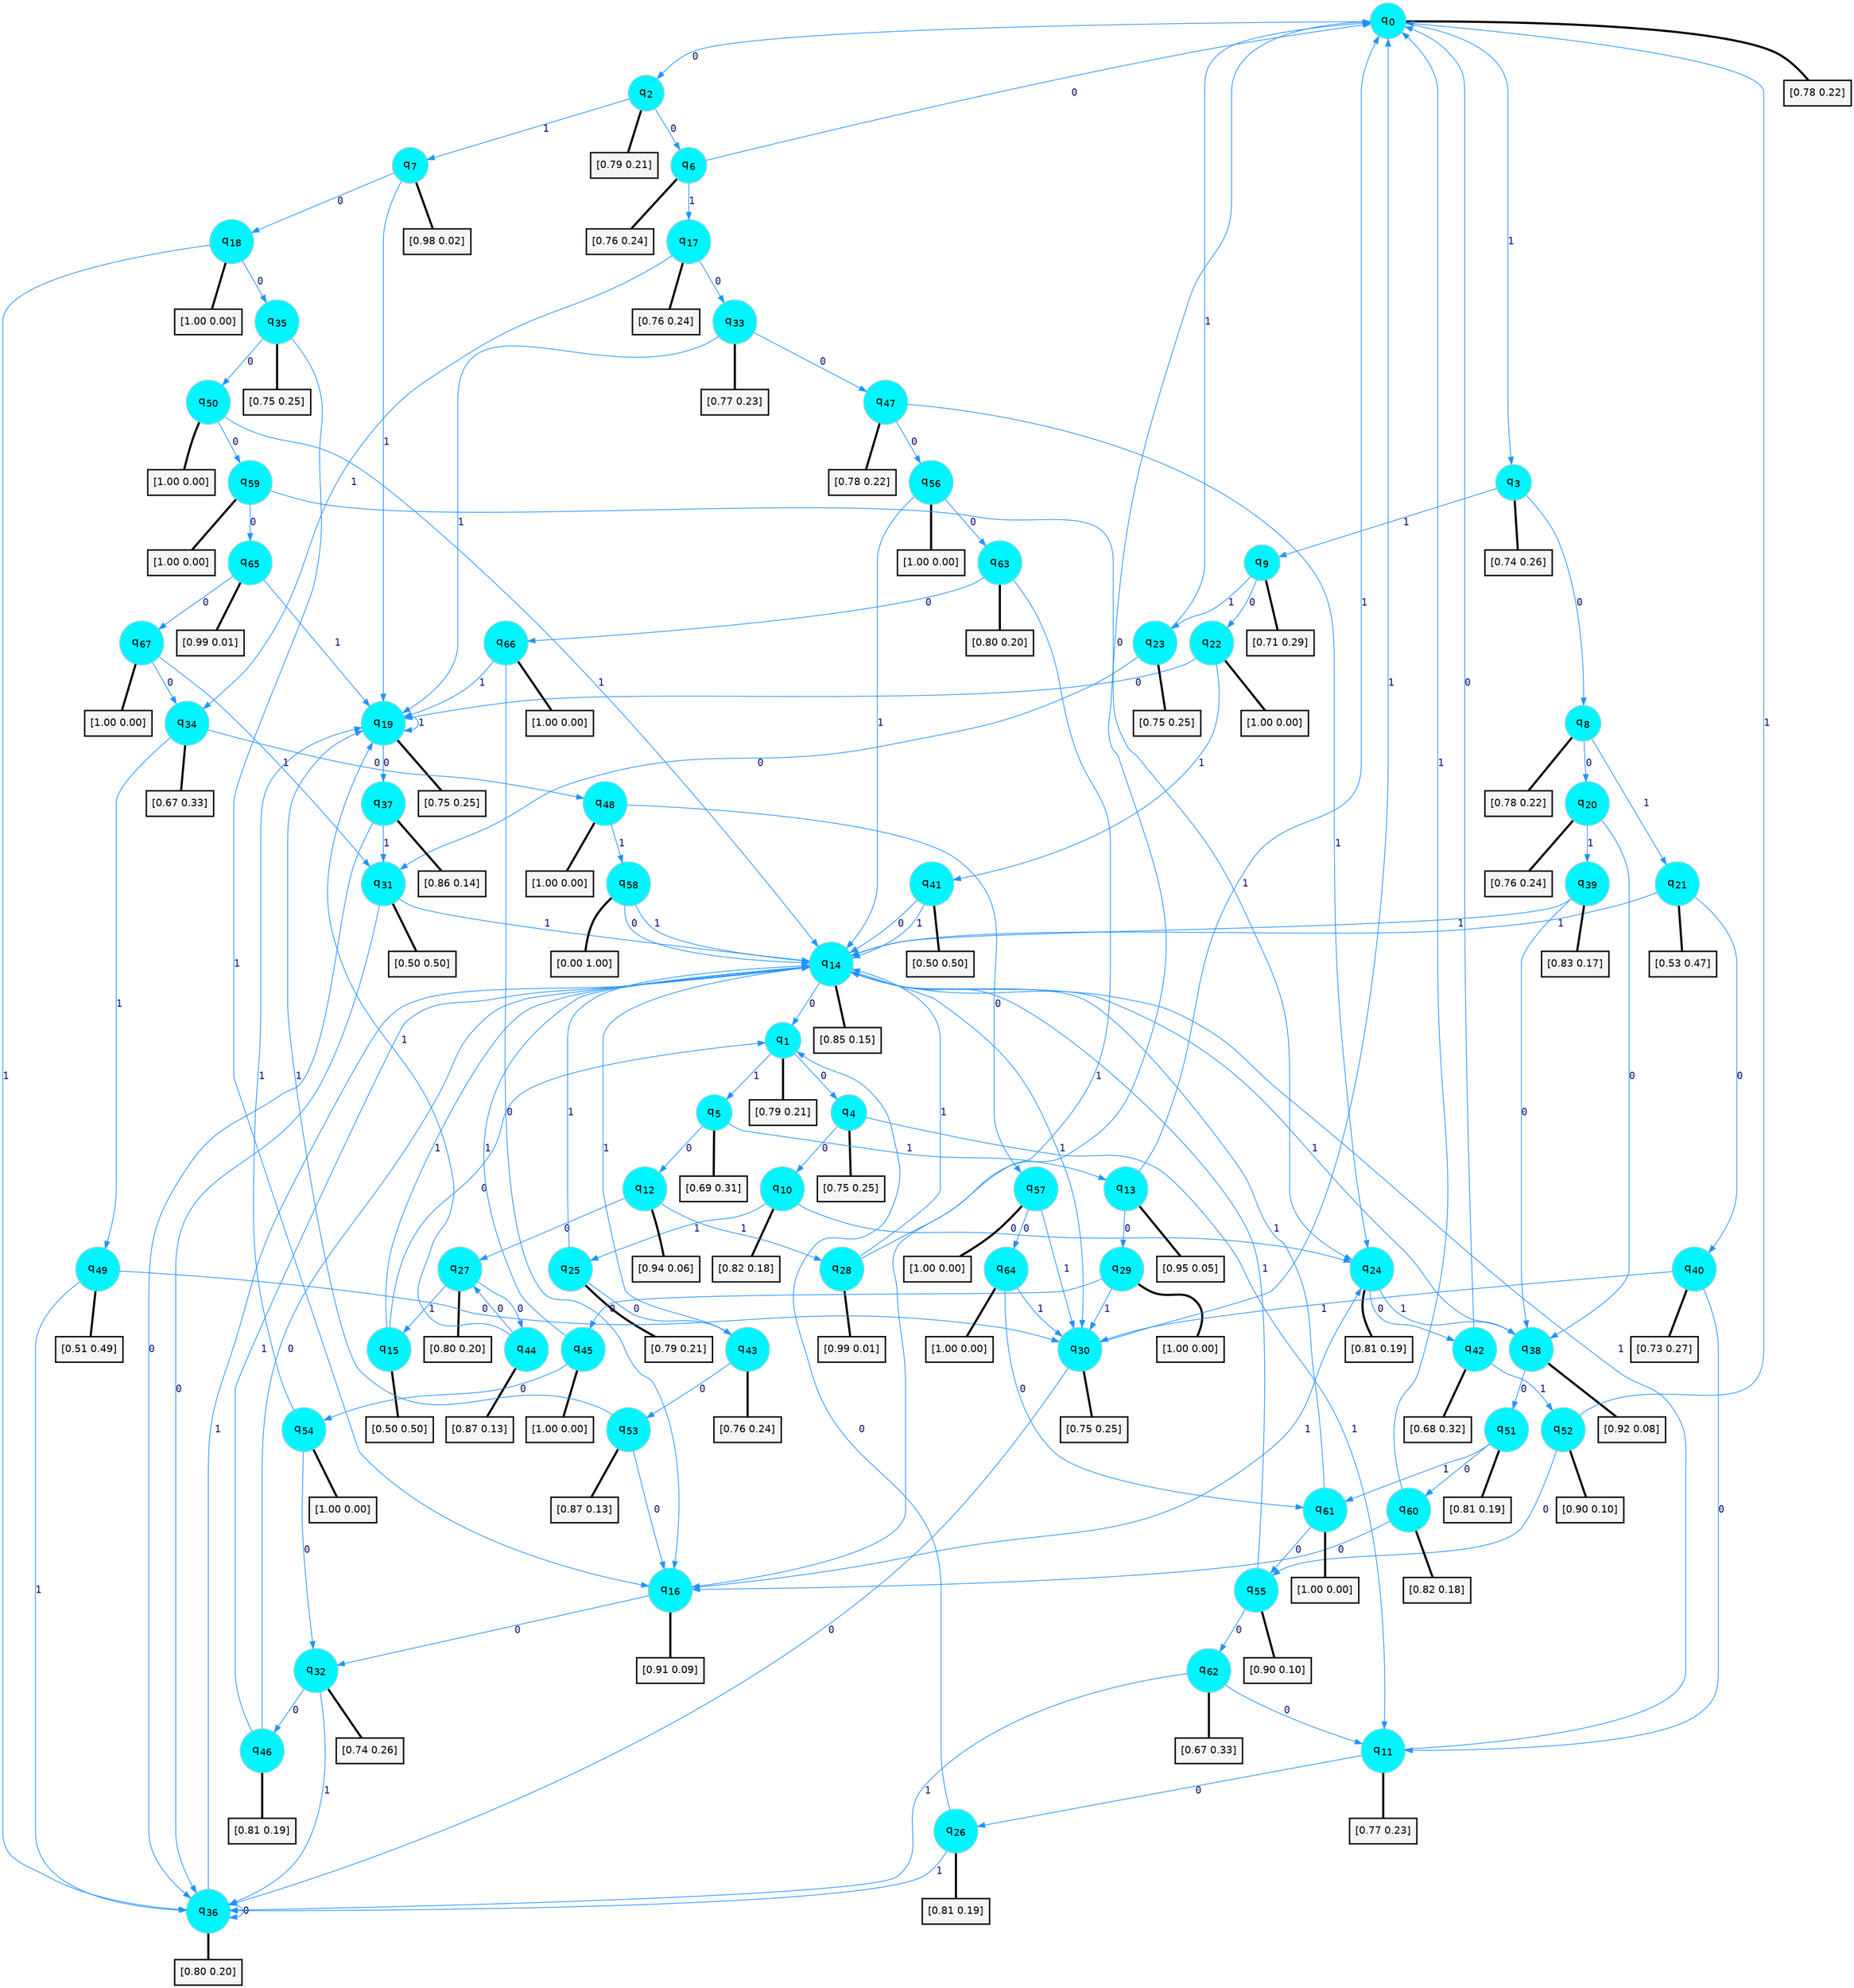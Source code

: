 digraph G {
graph [
bgcolor=transparent, dpi=300, rankdir=TD, size="40,25"];
node [
color=gray, fillcolor=turquoise1, fontcolor=black, fontname=Helvetica, fontsize=16, fontweight=bold, shape=circle, style=filled];
edge [
arrowsize=1, color=dodgerblue1, fontcolor=midnightblue, fontname=courier, fontweight=bold, penwidth=1, style=solid, weight=20];
0[label=<q<SUB>0</SUB>>];
1[label=<q<SUB>1</SUB>>];
2[label=<q<SUB>2</SUB>>];
3[label=<q<SUB>3</SUB>>];
4[label=<q<SUB>4</SUB>>];
5[label=<q<SUB>5</SUB>>];
6[label=<q<SUB>6</SUB>>];
7[label=<q<SUB>7</SUB>>];
8[label=<q<SUB>8</SUB>>];
9[label=<q<SUB>9</SUB>>];
10[label=<q<SUB>10</SUB>>];
11[label=<q<SUB>11</SUB>>];
12[label=<q<SUB>12</SUB>>];
13[label=<q<SUB>13</SUB>>];
14[label=<q<SUB>14</SUB>>];
15[label=<q<SUB>15</SUB>>];
16[label=<q<SUB>16</SUB>>];
17[label=<q<SUB>17</SUB>>];
18[label=<q<SUB>18</SUB>>];
19[label=<q<SUB>19</SUB>>];
20[label=<q<SUB>20</SUB>>];
21[label=<q<SUB>21</SUB>>];
22[label=<q<SUB>22</SUB>>];
23[label=<q<SUB>23</SUB>>];
24[label=<q<SUB>24</SUB>>];
25[label=<q<SUB>25</SUB>>];
26[label=<q<SUB>26</SUB>>];
27[label=<q<SUB>27</SUB>>];
28[label=<q<SUB>28</SUB>>];
29[label=<q<SUB>29</SUB>>];
30[label=<q<SUB>30</SUB>>];
31[label=<q<SUB>31</SUB>>];
32[label=<q<SUB>32</SUB>>];
33[label=<q<SUB>33</SUB>>];
34[label=<q<SUB>34</SUB>>];
35[label=<q<SUB>35</SUB>>];
36[label=<q<SUB>36</SUB>>];
37[label=<q<SUB>37</SUB>>];
38[label=<q<SUB>38</SUB>>];
39[label=<q<SUB>39</SUB>>];
40[label=<q<SUB>40</SUB>>];
41[label=<q<SUB>41</SUB>>];
42[label=<q<SUB>42</SUB>>];
43[label=<q<SUB>43</SUB>>];
44[label=<q<SUB>44</SUB>>];
45[label=<q<SUB>45</SUB>>];
46[label=<q<SUB>46</SUB>>];
47[label=<q<SUB>47</SUB>>];
48[label=<q<SUB>48</SUB>>];
49[label=<q<SUB>49</SUB>>];
50[label=<q<SUB>50</SUB>>];
51[label=<q<SUB>51</SUB>>];
52[label=<q<SUB>52</SUB>>];
53[label=<q<SUB>53</SUB>>];
54[label=<q<SUB>54</SUB>>];
55[label=<q<SUB>55</SUB>>];
56[label=<q<SUB>56</SUB>>];
57[label=<q<SUB>57</SUB>>];
58[label=<q<SUB>58</SUB>>];
59[label=<q<SUB>59</SUB>>];
60[label=<q<SUB>60</SUB>>];
61[label=<q<SUB>61</SUB>>];
62[label=<q<SUB>62</SUB>>];
63[label=<q<SUB>63</SUB>>];
64[label=<q<SUB>64</SUB>>];
65[label=<q<SUB>65</SUB>>];
66[label=<q<SUB>66</SUB>>];
67[label=<q<SUB>67</SUB>>];
68[label="[0.78 0.22]", shape=box,fontcolor=black, fontname=Helvetica, fontsize=14, penwidth=2, fillcolor=whitesmoke,color=black];
69[label="[0.79 0.21]", shape=box,fontcolor=black, fontname=Helvetica, fontsize=14, penwidth=2, fillcolor=whitesmoke,color=black];
70[label="[0.79 0.21]", shape=box,fontcolor=black, fontname=Helvetica, fontsize=14, penwidth=2, fillcolor=whitesmoke,color=black];
71[label="[0.74 0.26]", shape=box,fontcolor=black, fontname=Helvetica, fontsize=14, penwidth=2, fillcolor=whitesmoke,color=black];
72[label="[0.75 0.25]", shape=box,fontcolor=black, fontname=Helvetica, fontsize=14, penwidth=2, fillcolor=whitesmoke,color=black];
73[label="[0.69 0.31]", shape=box,fontcolor=black, fontname=Helvetica, fontsize=14, penwidth=2, fillcolor=whitesmoke,color=black];
74[label="[0.76 0.24]", shape=box,fontcolor=black, fontname=Helvetica, fontsize=14, penwidth=2, fillcolor=whitesmoke,color=black];
75[label="[0.98 0.02]", shape=box,fontcolor=black, fontname=Helvetica, fontsize=14, penwidth=2, fillcolor=whitesmoke,color=black];
76[label="[0.78 0.22]", shape=box,fontcolor=black, fontname=Helvetica, fontsize=14, penwidth=2, fillcolor=whitesmoke,color=black];
77[label="[0.71 0.29]", shape=box,fontcolor=black, fontname=Helvetica, fontsize=14, penwidth=2, fillcolor=whitesmoke,color=black];
78[label="[0.82 0.18]", shape=box,fontcolor=black, fontname=Helvetica, fontsize=14, penwidth=2, fillcolor=whitesmoke,color=black];
79[label="[0.77 0.23]", shape=box,fontcolor=black, fontname=Helvetica, fontsize=14, penwidth=2, fillcolor=whitesmoke,color=black];
80[label="[0.94 0.06]", shape=box,fontcolor=black, fontname=Helvetica, fontsize=14, penwidth=2, fillcolor=whitesmoke,color=black];
81[label="[0.95 0.05]", shape=box,fontcolor=black, fontname=Helvetica, fontsize=14, penwidth=2, fillcolor=whitesmoke,color=black];
82[label="[0.85 0.15]", shape=box,fontcolor=black, fontname=Helvetica, fontsize=14, penwidth=2, fillcolor=whitesmoke,color=black];
83[label="[0.50 0.50]", shape=box,fontcolor=black, fontname=Helvetica, fontsize=14, penwidth=2, fillcolor=whitesmoke,color=black];
84[label="[0.91 0.09]", shape=box,fontcolor=black, fontname=Helvetica, fontsize=14, penwidth=2, fillcolor=whitesmoke,color=black];
85[label="[0.76 0.24]", shape=box,fontcolor=black, fontname=Helvetica, fontsize=14, penwidth=2, fillcolor=whitesmoke,color=black];
86[label="[1.00 0.00]", shape=box,fontcolor=black, fontname=Helvetica, fontsize=14, penwidth=2, fillcolor=whitesmoke,color=black];
87[label="[0.75 0.25]", shape=box,fontcolor=black, fontname=Helvetica, fontsize=14, penwidth=2, fillcolor=whitesmoke,color=black];
88[label="[0.76 0.24]", shape=box,fontcolor=black, fontname=Helvetica, fontsize=14, penwidth=2, fillcolor=whitesmoke,color=black];
89[label="[0.53 0.47]", shape=box,fontcolor=black, fontname=Helvetica, fontsize=14, penwidth=2, fillcolor=whitesmoke,color=black];
90[label="[1.00 0.00]", shape=box,fontcolor=black, fontname=Helvetica, fontsize=14, penwidth=2, fillcolor=whitesmoke,color=black];
91[label="[0.75 0.25]", shape=box,fontcolor=black, fontname=Helvetica, fontsize=14, penwidth=2, fillcolor=whitesmoke,color=black];
92[label="[0.81 0.19]", shape=box,fontcolor=black, fontname=Helvetica, fontsize=14, penwidth=2, fillcolor=whitesmoke,color=black];
93[label="[0.79 0.21]", shape=box,fontcolor=black, fontname=Helvetica, fontsize=14, penwidth=2, fillcolor=whitesmoke,color=black];
94[label="[0.81 0.19]", shape=box,fontcolor=black, fontname=Helvetica, fontsize=14, penwidth=2, fillcolor=whitesmoke,color=black];
95[label="[0.80 0.20]", shape=box,fontcolor=black, fontname=Helvetica, fontsize=14, penwidth=2, fillcolor=whitesmoke,color=black];
96[label="[0.99 0.01]", shape=box,fontcolor=black, fontname=Helvetica, fontsize=14, penwidth=2, fillcolor=whitesmoke,color=black];
97[label="[1.00 0.00]", shape=box,fontcolor=black, fontname=Helvetica, fontsize=14, penwidth=2, fillcolor=whitesmoke,color=black];
98[label="[0.75 0.25]", shape=box,fontcolor=black, fontname=Helvetica, fontsize=14, penwidth=2, fillcolor=whitesmoke,color=black];
99[label="[0.50 0.50]", shape=box,fontcolor=black, fontname=Helvetica, fontsize=14, penwidth=2, fillcolor=whitesmoke,color=black];
100[label="[0.74 0.26]", shape=box,fontcolor=black, fontname=Helvetica, fontsize=14, penwidth=2, fillcolor=whitesmoke,color=black];
101[label="[0.77 0.23]", shape=box,fontcolor=black, fontname=Helvetica, fontsize=14, penwidth=2, fillcolor=whitesmoke,color=black];
102[label="[0.67 0.33]", shape=box,fontcolor=black, fontname=Helvetica, fontsize=14, penwidth=2, fillcolor=whitesmoke,color=black];
103[label="[0.75 0.25]", shape=box,fontcolor=black, fontname=Helvetica, fontsize=14, penwidth=2, fillcolor=whitesmoke,color=black];
104[label="[0.80 0.20]", shape=box,fontcolor=black, fontname=Helvetica, fontsize=14, penwidth=2, fillcolor=whitesmoke,color=black];
105[label="[0.86 0.14]", shape=box,fontcolor=black, fontname=Helvetica, fontsize=14, penwidth=2, fillcolor=whitesmoke,color=black];
106[label="[0.92 0.08]", shape=box,fontcolor=black, fontname=Helvetica, fontsize=14, penwidth=2, fillcolor=whitesmoke,color=black];
107[label="[0.83 0.17]", shape=box,fontcolor=black, fontname=Helvetica, fontsize=14, penwidth=2, fillcolor=whitesmoke,color=black];
108[label="[0.73 0.27]", shape=box,fontcolor=black, fontname=Helvetica, fontsize=14, penwidth=2, fillcolor=whitesmoke,color=black];
109[label="[0.50 0.50]", shape=box,fontcolor=black, fontname=Helvetica, fontsize=14, penwidth=2, fillcolor=whitesmoke,color=black];
110[label="[0.68 0.32]", shape=box,fontcolor=black, fontname=Helvetica, fontsize=14, penwidth=2, fillcolor=whitesmoke,color=black];
111[label="[0.76 0.24]", shape=box,fontcolor=black, fontname=Helvetica, fontsize=14, penwidth=2, fillcolor=whitesmoke,color=black];
112[label="[0.87 0.13]", shape=box,fontcolor=black, fontname=Helvetica, fontsize=14, penwidth=2, fillcolor=whitesmoke,color=black];
113[label="[1.00 0.00]", shape=box,fontcolor=black, fontname=Helvetica, fontsize=14, penwidth=2, fillcolor=whitesmoke,color=black];
114[label="[0.81 0.19]", shape=box,fontcolor=black, fontname=Helvetica, fontsize=14, penwidth=2, fillcolor=whitesmoke,color=black];
115[label="[0.78 0.22]", shape=box,fontcolor=black, fontname=Helvetica, fontsize=14, penwidth=2, fillcolor=whitesmoke,color=black];
116[label="[1.00 0.00]", shape=box,fontcolor=black, fontname=Helvetica, fontsize=14, penwidth=2, fillcolor=whitesmoke,color=black];
117[label="[0.51 0.49]", shape=box,fontcolor=black, fontname=Helvetica, fontsize=14, penwidth=2, fillcolor=whitesmoke,color=black];
118[label="[1.00 0.00]", shape=box,fontcolor=black, fontname=Helvetica, fontsize=14, penwidth=2, fillcolor=whitesmoke,color=black];
119[label="[0.81 0.19]", shape=box,fontcolor=black, fontname=Helvetica, fontsize=14, penwidth=2, fillcolor=whitesmoke,color=black];
120[label="[0.90 0.10]", shape=box,fontcolor=black, fontname=Helvetica, fontsize=14, penwidth=2, fillcolor=whitesmoke,color=black];
121[label="[0.87 0.13]", shape=box,fontcolor=black, fontname=Helvetica, fontsize=14, penwidth=2, fillcolor=whitesmoke,color=black];
122[label="[1.00 0.00]", shape=box,fontcolor=black, fontname=Helvetica, fontsize=14, penwidth=2, fillcolor=whitesmoke,color=black];
123[label="[0.90 0.10]", shape=box,fontcolor=black, fontname=Helvetica, fontsize=14, penwidth=2, fillcolor=whitesmoke,color=black];
124[label="[1.00 0.00]", shape=box,fontcolor=black, fontname=Helvetica, fontsize=14, penwidth=2, fillcolor=whitesmoke,color=black];
125[label="[1.00 0.00]", shape=box,fontcolor=black, fontname=Helvetica, fontsize=14, penwidth=2, fillcolor=whitesmoke,color=black];
126[label="[0.00 1.00]", shape=box,fontcolor=black, fontname=Helvetica, fontsize=14, penwidth=2, fillcolor=whitesmoke,color=black];
127[label="[1.00 0.00]", shape=box,fontcolor=black, fontname=Helvetica, fontsize=14, penwidth=2, fillcolor=whitesmoke,color=black];
128[label="[0.82 0.18]", shape=box,fontcolor=black, fontname=Helvetica, fontsize=14, penwidth=2, fillcolor=whitesmoke,color=black];
129[label="[1.00 0.00]", shape=box,fontcolor=black, fontname=Helvetica, fontsize=14, penwidth=2, fillcolor=whitesmoke,color=black];
130[label="[0.67 0.33]", shape=box,fontcolor=black, fontname=Helvetica, fontsize=14, penwidth=2, fillcolor=whitesmoke,color=black];
131[label="[0.80 0.20]", shape=box,fontcolor=black, fontname=Helvetica, fontsize=14, penwidth=2, fillcolor=whitesmoke,color=black];
132[label="[1.00 0.00]", shape=box,fontcolor=black, fontname=Helvetica, fontsize=14, penwidth=2, fillcolor=whitesmoke,color=black];
133[label="[0.99 0.01]", shape=box,fontcolor=black, fontname=Helvetica, fontsize=14, penwidth=2, fillcolor=whitesmoke,color=black];
134[label="[1.00 0.00]", shape=box,fontcolor=black, fontname=Helvetica, fontsize=14, penwidth=2, fillcolor=whitesmoke,color=black];
135[label="[1.00 0.00]", shape=box,fontcolor=black, fontname=Helvetica, fontsize=14, penwidth=2, fillcolor=whitesmoke,color=black];
0->2 [label=0];
0->3 [label=1];
0->68 [arrowhead=none, penwidth=3,color=black];
1->4 [label=0];
1->5 [label=1];
1->69 [arrowhead=none, penwidth=3,color=black];
2->6 [label=0];
2->7 [label=1];
2->70 [arrowhead=none, penwidth=3,color=black];
3->8 [label=0];
3->9 [label=1];
3->71 [arrowhead=none, penwidth=3,color=black];
4->10 [label=0];
4->11 [label=1];
4->72 [arrowhead=none, penwidth=3,color=black];
5->12 [label=0];
5->13 [label=1];
5->73 [arrowhead=none, penwidth=3,color=black];
6->0 [label=0];
6->17 [label=1];
6->74 [arrowhead=none, penwidth=3,color=black];
7->18 [label=0];
7->19 [label=1];
7->75 [arrowhead=none, penwidth=3,color=black];
8->20 [label=0];
8->21 [label=1];
8->76 [arrowhead=none, penwidth=3,color=black];
9->22 [label=0];
9->23 [label=1];
9->77 [arrowhead=none, penwidth=3,color=black];
10->24 [label=0];
10->25 [label=1];
10->78 [arrowhead=none, penwidth=3,color=black];
11->26 [label=0];
11->14 [label=1];
11->79 [arrowhead=none, penwidth=3,color=black];
12->27 [label=0];
12->28 [label=1];
12->80 [arrowhead=none, penwidth=3,color=black];
13->29 [label=0];
13->0 [label=1];
13->81 [arrowhead=none, penwidth=3,color=black];
14->1 [label=0];
14->30 [label=1];
14->82 [arrowhead=none, penwidth=3,color=black];
15->1 [label=0];
15->14 [label=1];
15->83 [arrowhead=none, penwidth=3,color=black];
16->32 [label=0];
16->24 [label=1];
16->84 [arrowhead=none, penwidth=3,color=black];
17->33 [label=0];
17->34 [label=1];
17->85 [arrowhead=none, penwidth=3,color=black];
18->35 [label=0];
18->36 [label=1];
18->86 [arrowhead=none, penwidth=3,color=black];
19->37 [label=0];
19->19 [label=1];
19->87 [arrowhead=none, penwidth=3,color=black];
20->38 [label=0];
20->39 [label=1];
20->88 [arrowhead=none, penwidth=3,color=black];
21->40 [label=0];
21->14 [label=1];
21->89 [arrowhead=none, penwidth=3,color=black];
22->19 [label=0];
22->41 [label=1];
22->90 [arrowhead=none, penwidth=3,color=black];
23->31 [label=0];
23->0 [label=1];
23->91 [arrowhead=none, penwidth=3,color=black];
24->42 [label=0];
24->38 [label=1];
24->92 [arrowhead=none, penwidth=3,color=black];
25->43 [label=0];
25->14 [label=1];
25->93 [arrowhead=none, penwidth=3,color=black];
26->1 [label=0];
26->36 [label=1];
26->94 [arrowhead=none, penwidth=3,color=black];
27->44 [label=0];
27->15 [label=1];
27->95 [arrowhead=none, penwidth=3,color=black];
28->0 [label=0];
28->14 [label=1];
28->96 [arrowhead=none, penwidth=3,color=black];
29->45 [label=0];
29->30 [label=1];
29->97 [arrowhead=none, penwidth=3,color=black];
30->36 [label=0];
30->0 [label=1];
30->98 [arrowhead=none, penwidth=3,color=black];
31->36 [label=0];
31->14 [label=1];
31->99 [arrowhead=none, penwidth=3,color=black];
32->46 [label=0];
32->36 [label=1];
32->100 [arrowhead=none, penwidth=3,color=black];
33->47 [label=0];
33->19 [label=1];
33->101 [arrowhead=none, penwidth=3,color=black];
34->48 [label=0];
34->49 [label=1];
34->102 [arrowhead=none, penwidth=3,color=black];
35->50 [label=0];
35->16 [label=1];
35->103 [arrowhead=none, penwidth=3,color=black];
36->36 [label=0];
36->14 [label=1];
36->104 [arrowhead=none, penwidth=3,color=black];
37->36 [label=0];
37->31 [label=1];
37->105 [arrowhead=none, penwidth=3,color=black];
38->51 [label=0];
38->14 [label=1];
38->106 [arrowhead=none, penwidth=3,color=black];
39->38 [label=0];
39->14 [label=1];
39->107 [arrowhead=none, penwidth=3,color=black];
40->11 [label=0];
40->30 [label=1];
40->108 [arrowhead=none, penwidth=3,color=black];
41->14 [label=0];
41->14 [label=1];
41->109 [arrowhead=none, penwidth=3,color=black];
42->0 [label=0];
42->52 [label=1];
42->110 [arrowhead=none, penwidth=3,color=black];
43->53 [label=0];
43->14 [label=1];
43->111 [arrowhead=none, penwidth=3,color=black];
44->27 [label=0];
44->19 [label=1];
44->112 [arrowhead=none, penwidth=3,color=black];
45->54 [label=0];
45->14 [label=1];
45->113 [arrowhead=none, penwidth=3,color=black];
46->14 [label=0];
46->14 [label=1];
46->114 [arrowhead=none, penwidth=3,color=black];
47->56 [label=0];
47->24 [label=1];
47->115 [arrowhead=none, penwidth=3,color=black];
48->57 [label=0];
48->58 [label=1];
48->116 [arrowhead=none, penwidth=3,color=black];
49->30 [label=0];
49->36 [label=1];
49->117 [arrowhead=none, penwidth=3,color=black];
50->59 [label=0];
50->14 [label=1];
50->118 [arrowhead=none, penwidth=3,color=black];
51->60 [label=0];
51->61 [label=1];
51->119 [arrowhead=none, penwidth=3,color=black];
52->55 [label=0];
52->0 [label=1];
52->120 [arrowhead=none, penwidth=3,color=black];
53->16 [label=0];
53->19 [label=1];
53->121 [arrowhead=none, penwidth=3,color=black];
54->32 [label=0];
54->19 [label=1];
54->122 [arrowhead=none, penwidth=3,color=black];
55->62 [label=0];
55->14 [label=1];
55->123 [arrowhead=none, penwidth=3,color=black];
56->63 [label=0];
56->14 [label=1];
56->124 [arrowhead=none, penwidth=3,color=black];
57->64 [label=0];
57->30 [label=1];
57->125 [arrowhead=none, penwidth=3,color=black];
58->14 [label=0];
58->14 [label=1];
58->126 [arrowhead=none, penwidth=3,color=black];
59->65 [label=0];
59->24 [label=1];
59->127 [arrowhead=none, penwidth=3,color=black];
60->16 [label=0];
60->0 [label=1];
60->128 [arrowhead=none, penwidth=3,color=black];
61->55 [label=0];
61->14 [label=1];
61->129 [arrowhead=none, penwidth=3,color=black];
62->11 [label=0];
62->36 [label=1];
62->130 [arrowhead=none, penwidth=3,color=black];
63->66 [label=0];
63->16 [label=1];
63->131 [arrowhead=none, penwidth=3,color=black];
64->61 [label=0];
64->30 [label=1];
64->132 [arrowhead=none, penwidth=3,color=black];
65->67 [label=0];
65->19 [label=1];
65->133 [arrowhead=none, penwidth=3,color=black];
66->16 [label=0];
66->19 [label=1];
66->134 [arrowhead=none, penwidth=3,color=black];
67->34 [label=0];
67->31 [label=1];
67->135 [arrowhead=none, penwidth=3,color=black];
}
